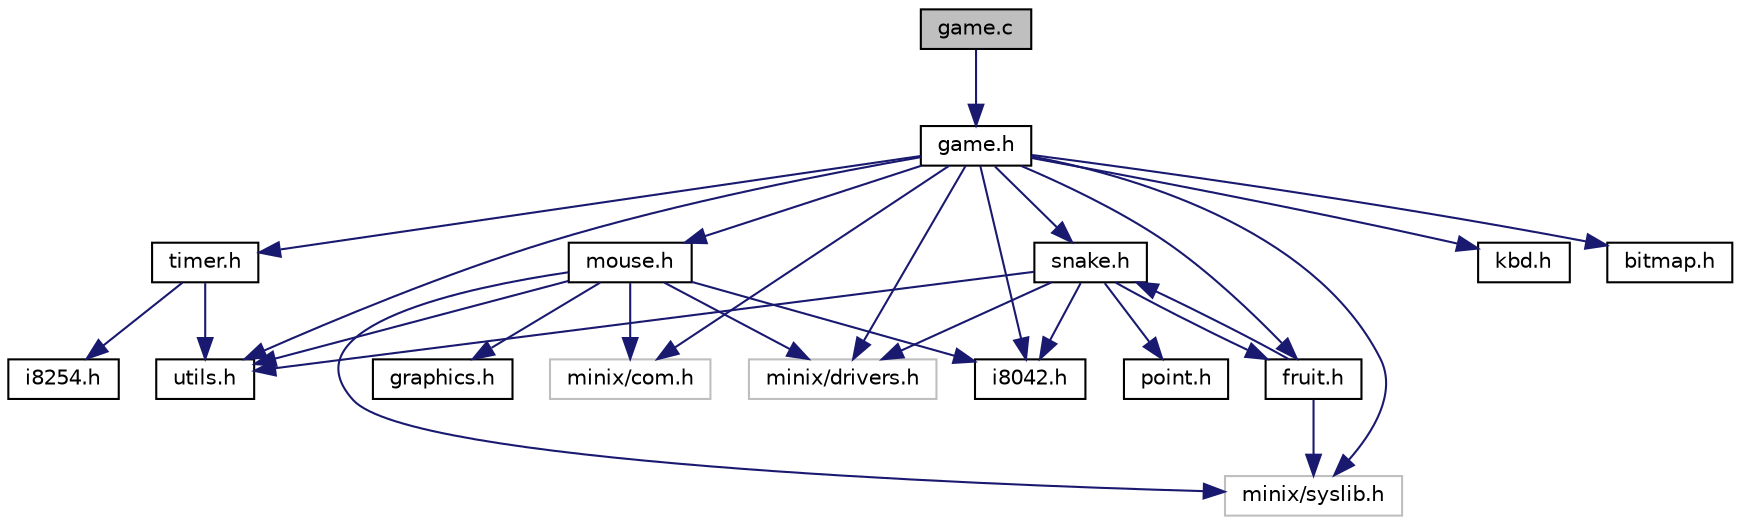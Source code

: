digraph "game.c"
{
  edge [fontname="Helvetica",fontsize="10",labelfontname="Helvetica",labelfontsize="10"];
  node [fontname="Helvetica",fontsize="10",shape=record];
  Node0 [label="game.c",height=0.2,width=0.4,color="black", fillcolor="grey75", style="filled", fontcolor="black"];
  Node0 -> Node1 [color="midnightblue",fontsize="10",style="solid",fontname="Helvetica"];
  Node1 [label="game.h",height=0.2,width=0.4,color="black", fillcolor="white", style="filled",URL="$game_8h.html"];
  Node1 -> Node2 [color="midnightblue",fontsize="10",style="solid",fontname="Helvetica"];
  Node2 [label="minix/syslib.h",height=0.2,width=0.4,color="grey75", fillcolor="white", style="filled"];
  Node1 -> Node3 [color="midnightblue",fontsize="10",style="solid",fontname="Helvetica"];
  Node3 [label="minix/drivers.h",height=0.2,width=0.4,color="grey75", fillcolor="white", style="filled"];
  Node1 -> Node4 [color="midnightblue",fontsize="10",style="solid",fontname="Helvetica"];
  Node4 [label="minix/com.h",height=0.2,width=0.4,color="grey75", fillcolor="white", style="filled"];
  Node1 -> Node5 [color="midnightblue",fontsize="10",style="solid",fontname="Helvetica"];
  Node5 [label="timer.h",height=0.2,width=0.4,color="black", fillcolor="white", style="filled",URL="$timer_8h.html"];
  Node5 -> Node6 [color="midnightblue",fontsize="10",style="solid",fontname="Helvetica"];
  Node6 [label="utils.h",height=0.2,width=0.4,color="black", fillcolor="white", style="filled",URL="$utils_8h.html"];
  Node5 -> Node7 [color="midnightblue",fontsize="10",style="solid",fontname="Helvetica"];
  Node7 [label="i8254.h",height=0.2,width=0.4,color="black", fillcolor="white", style="filled",URL="$i8254_8h.html"];
  Node1 -> Node8 [color="midnightblue",fontsize="10",style="solid",fontname="Helvetica"];
  Node8 [label="kbd.h",height=0.2,width=0.4,color="black", fillcolor="white", style="filled",URL="$kbd_8h.html"];
  Node1 -> Node9 [color="midnightblue",fontsize="10",style="solid",fontname="Helvetica"];
  Node9 [label="mouse.h",height=0.2,width=0.4,color="black", fillcolor="white", style="filled",URL="$mouse_8h.html"];
  Node9 -> Node6 [color="midnightblue",fontsize="10",style="solid",fontname="Helvetica"];
  Node9 -> Node10 [color="midnightblue",fontsize="10",style="solid",fontname="Helvetica"];
  Node10 [label="i8042.h",height=0.2,width=0.4,color="black", fillcolor="white", style="filled",URL="$i8042_8h.html"];
  Node9 -> Node11 [color="midnightblue",fontsize="10",style="solid",fontname="Helvetica"];
  Node11 [label="graphics.h",height=0.2,width=0.4,color="black", fillcolor="white", style="filled",URL="$graphics_8h.html"];
  Node9 -> Node2 [color="midnightblue",fontsize="10",style="solid",fontname="Helvetica"];
  Node9 -> Node3 [color="midnightblue",fontsize="10",style="solid",fontname="Helvetica"];
  Node9 -> Node4 [color="midnightblue",fontsize="10",style="solid",fontname="Helvetica"];
  Node1 -> Node10 [color="midnightblue",fontsize="10",style="solid",fontname="Helvetica"];
  Node1 -> Node12 [color="midnightblue",fontsize="10",style="solid",fontname="Helvetica"];
  Node12 [label="bitmap.h",height=0.2,width=0.4,color="black", fillcolor="white", style="filled",URL="$bitmap_8h.html"];
  Node1 -> Node6 [color="midnightblue",fontsize="10",style="solid",fontname="Helvetica"];
  Node1 -> Node13 [color="midnightblue",fontsize="10",style="solid",fontname="Helvetica"];
  Node13 [label="snake.h",height=0.2,width=0.4,color="black", fillcolor="white", style="filled",URL="$snake_8h.html"];
  Node13 -> Node14 [color="midnightblue",fontsize="10",style="solid",fontname="Helvetica"];
  Node14 [label="point.h",height=0.2,width=0.4,color="black", fillcolor="white", style="filled",URL="$point_8h.html"];
  Node13 -> Node6 [color="midnightblue",fontsize="10",style="solid",fontname="Helvetica"];
  Node13 -> Node15 [color="midnightblue",fontsize="10",style="solid",fontname="Helvetica"];
  Node15 [label="fruit.h",height=0.2,width=0.4,color="black", fillcolor="white", style="filled",URL="$fruit_8h.html"];
  Node15 -> Node13 [color="midnightblue",fontsize="10",style="solid",fontname="Helvetica"];
  Node15 -> Node2 [color="midnightblue",fontsize="10",style="solid",fontname="Helvetica"];
  Node13 -> Node10 [color="midnightblue",fontsize="10",style="solid",fontname="Helvetica"];
  Node13 -> Node3 [color="midnightblue",fontsize="10",style="solid",fontname="Helvetica"];
  Node1 -> Node15 [color="midnightblue",fontsize="10",style="solid",fontname="Helvetica"];
}
